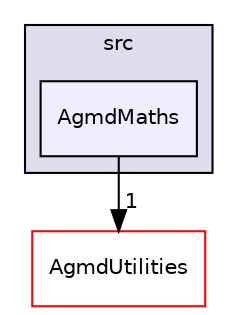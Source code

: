 digraph "src/AgmdMaths" {
  compound=true
  node [ fontsize="10", fontname="Helvetica"];
  edge [ labelfontsize="10", labelfontname="Helvetica"];
  subgraph clusterdir_b410d07ab593881ab11f161da7a80e94 {
    graph [ bgcolor="#ddddee", pencolor="black", label="src" fontname="Helvetica", fontsize="10", URL="dir_b410d07ab593881ab11f161da7a80e94.html"]
  dir_63fe998611d45edd7ddae16015d2257a [shape=box, label="AgmdMaths", style="filled", fillcolor="#eeeeff", pencolor="black", URL="dir_63fe998611d45edd7ddae16015d2257a.html"];
  }
  dir_c11272a1c791afc0e19bc74f6f6797fb [shape=box label="AgmdUtilities" fillcolor="white" style="filled" color="red" URL="dir_c11272a1c791afc0e19bc74f6f6797fb.html"];
  dir_63fe998611d45edd7ddae16015d2257a->dir_c11272a1c791afc0e19bc74f6f6797fb [headlabel="1", labeldistance=1.5 headhref="dir_000025_000034.html"];
}
